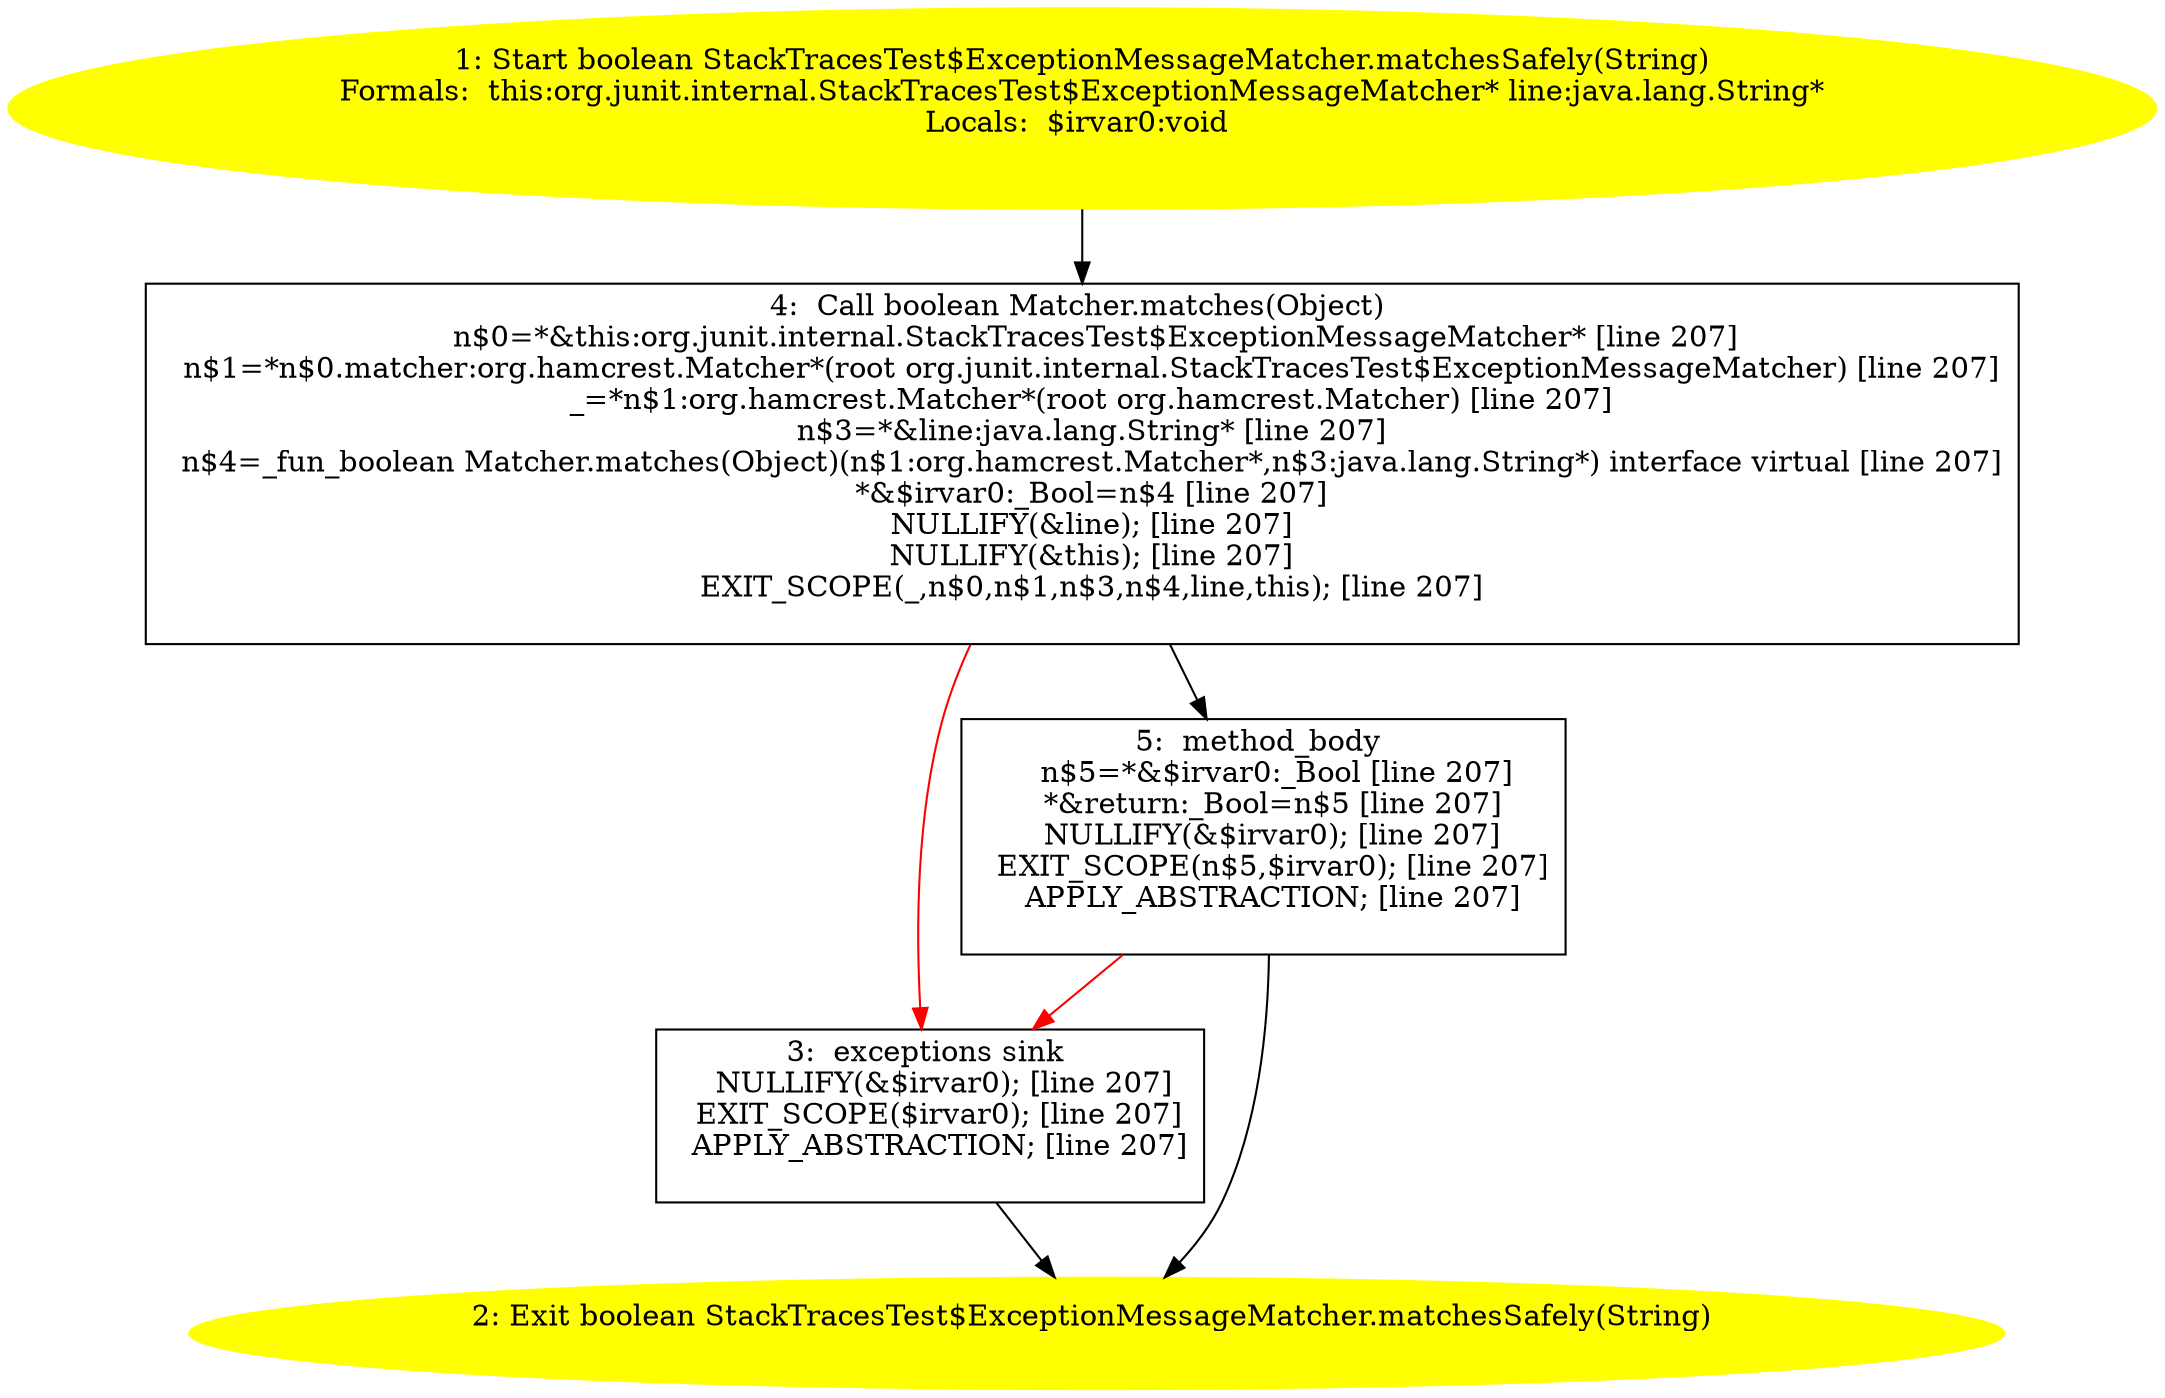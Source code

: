 /* @generated */
digraph cfg {
"org.junit.internal.StackTracesTest$ExceptionMessageMatcher.matchesSafely(java.lang.String):boolean.0cabc1045d876e6cef57e6b63c75f2eb_1" [label="1: Start boolean StackTracesTest$ExceptionMessageMatcher.matchesSafely(String)\nFormals:  this:org.junit.internal.StackTracesTest$ExceptionMessageMatcher* line:java.lang.String*\nLocals:  $irvar0:void \n  " color=yellow style=filled]
	

	 "org.junit.internal.StackTracesTest$ExceptionMessageMatcher.matchesSafely(java.lang.String):boolean.0cabc1045d876e6cef57e6b63c75f2eb_1" -> "org.junit.internal.StackTracesTest$ExceptionMessageMatcher.matchesSafely(java.lang.String):boolean.0cabc1045d876e6cef57e6b63c75f2eb_4" ;
"org.junit.internal.StackTracesTest$ExceptionMessageMatcher.matchesSafely(java.lang.String):boolean.0cabc1045d876e6cef57e6b63c75f2eb_2" [label="2: Exit boolean StackTracesTest$ExceptionMessageMatcher.matchesSafely(String) \n  " color=yellow style=filled]
	

"org.junit.internal.StackTracesTest$ExceptionMessageMatcher.matchesSafely(java.lang.String):boolean.0cabc1045d876e6cef57e6b63c75f2eb_3" [label="3:  exceptions sink \n   NULLIFY(&$irvar0); [line 207]\n  EXIT_SCOPE($irvar0); [line 207]\n  APPLY_ABSTRACTION; [line 207]\n " shape="box"]
	

	 "org.junit.internal.StackTracesTest$ExceptionMessageMatcher.matchesSafely(java.lang.String):boolean.0cabc1045d876e6cef57e6b63c75f2eb_3" -> "org.junit.internal.StackTracesTest$ExceptionMessageMatcher.matchesSafely(java.lang.String):boolean.0cabc1045d876e6cef57e6b63c75f2eb_2" ;
"org.junit.internal.StackTracesTest$ExceptionMessageMatcher.matchesSafely(java.lang.String):boolean.0cabc1045d876e6cef57e6b63c75f2eb_4" [label="4:  Call boolean Matcher.matches(Object) \n   n$0=*&this:org.junit.internal.StackTracesTest$ExceptionMessageMatcher* [line 207]\n  n$1=*n$0.matcher:org.hamcrest.Matcher*(root org.junit.internal.StackTracesTest$ExceptionMessageMatcher) [line 207]\n  _=*n$1:org.hamcrest.Matcher*(root org.hamcrest.Matcher) [line 207]\n  n$3=*&line:java.lang.String* [line 207]\n  n$4=_fun_boolean Matcher.matches(Object)(n$1:org.hamcrest.Matcher*,n$3:java.lang.String*) interface virtual [line 207]\n  *&$irvar0:_Bool=n$4 [line 207]\n  NULLIFY(&line); [line 207]\n  NULLIFY(&this); [line 207]\n  EXIT_SCOPE(_,n$0,n$1,n$3,n$4,line,this); [line 207]\n " shape="box"]
	

	 "org.junit.internal.StackTracesTest$ExceptionMessageMatcher.matchesSafely(java.lang.String):boolean.0cabc1045d876e6cef57e6b63c75f2eb_4" -> "org.junit.internal.StackTracesTest$ExceptionMessageMatcher.matchesSafely(java.lang.String):boolean.0cabc1045d876e6cef57e6b63c75f2eb_5" ;
	 "org.junit.internal.StackTracesTest$ExceptionMessageMatcher.matchesSafely(java.lang.String):boolean.0cabc1045d876e6cef57e6b63c75f2eb_4" -> "org.junit.internal.StackTracesTest$ExceptionMessageMatcher.matchesSafely(java.lang.String):boolean.0cabc1045d876e6cef57e6b63c75f2eb_3" [color="red" ];
"org.junit.internal.StackTracesTest$ExceptionMessageMatcher.matchesSafely(java.lang.String):boolean.0cabc1045d876e6cef57e6b63c75f2eb_5" [label="5:  method_body \n   n$5=*&$irvar0:_Bool [line 207]\n  *&return:_Bool=n$5 [line 207]\n  NULLIFY(&$irvar0); [line 207]\n  EXIT_SCOPE(n$5,$irvar0); [line 207]\n  APPLY_ABSTRACTION; [line 207]\n " shape="box"]
	

	 "org.junit.internal.StackTracesTest$ExceptionMessageMatcher.matchesSafely(java.lang.String):boolean.0cabc1045d876e6cef57e6b63c75f2eb_5" -> "org.junit.internal.StackTracesTest$ExceptionMessageMatcher.matchesSafely(java.lang.String):boolean.0cabc1045d876e6cef57e6b63c75f2eb_2" ;
	 "org.junit.internal.StackTracesTest$ExceptionMessageMatcher.matchesSafely(java.lang.String):boolean.0cabc1045d876e6cef57e6b63c75f2eb_5" -> "org.junit.internal.StackTracesTest$ExceptionMessageMatcher.matchesSafely(java.lang.String):boolean.0cabc1045d876e6cef57e6b63c75f2eb_3" [color="red" ];
}
